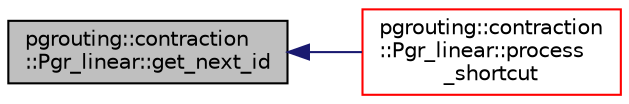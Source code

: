 digraph "pgrouting::contraction::Pgr_linear::get_next_id"
{
  edge [fontname="Helvetica",fontsize="10",labelfontname="Helvetica",labelfontsize="10"];
  node [fontname="Helvetica",fontsize="10",shape=record];
  rankdir="LR";
  Node25 [label="pgrouting::contraction\l::Pgr_linear::get_next_id",height=0.2,width=0.4,color="black", fillcolor="grey75", style="filled", fontcolor="black"];
  Node25 -> Node26 [dir="back",color="midnightblue",fontsize="10",style="solid",fontname="Helvetica"];
  Node26 [label="pgrouting::contraction\l::Pgr_linear::process\l_shortcut",height=0.2,width=0.4,color="red", fillcolor="white", style="filled",URL="$classpgrouting_1_1contraction_1_1Pgr__linear.html#a2a6359a7c4cc0fb4727d7864f54fca21",tooltip="u -—e1{v1}-—> v -—e2{v2}-—> w "];
}
